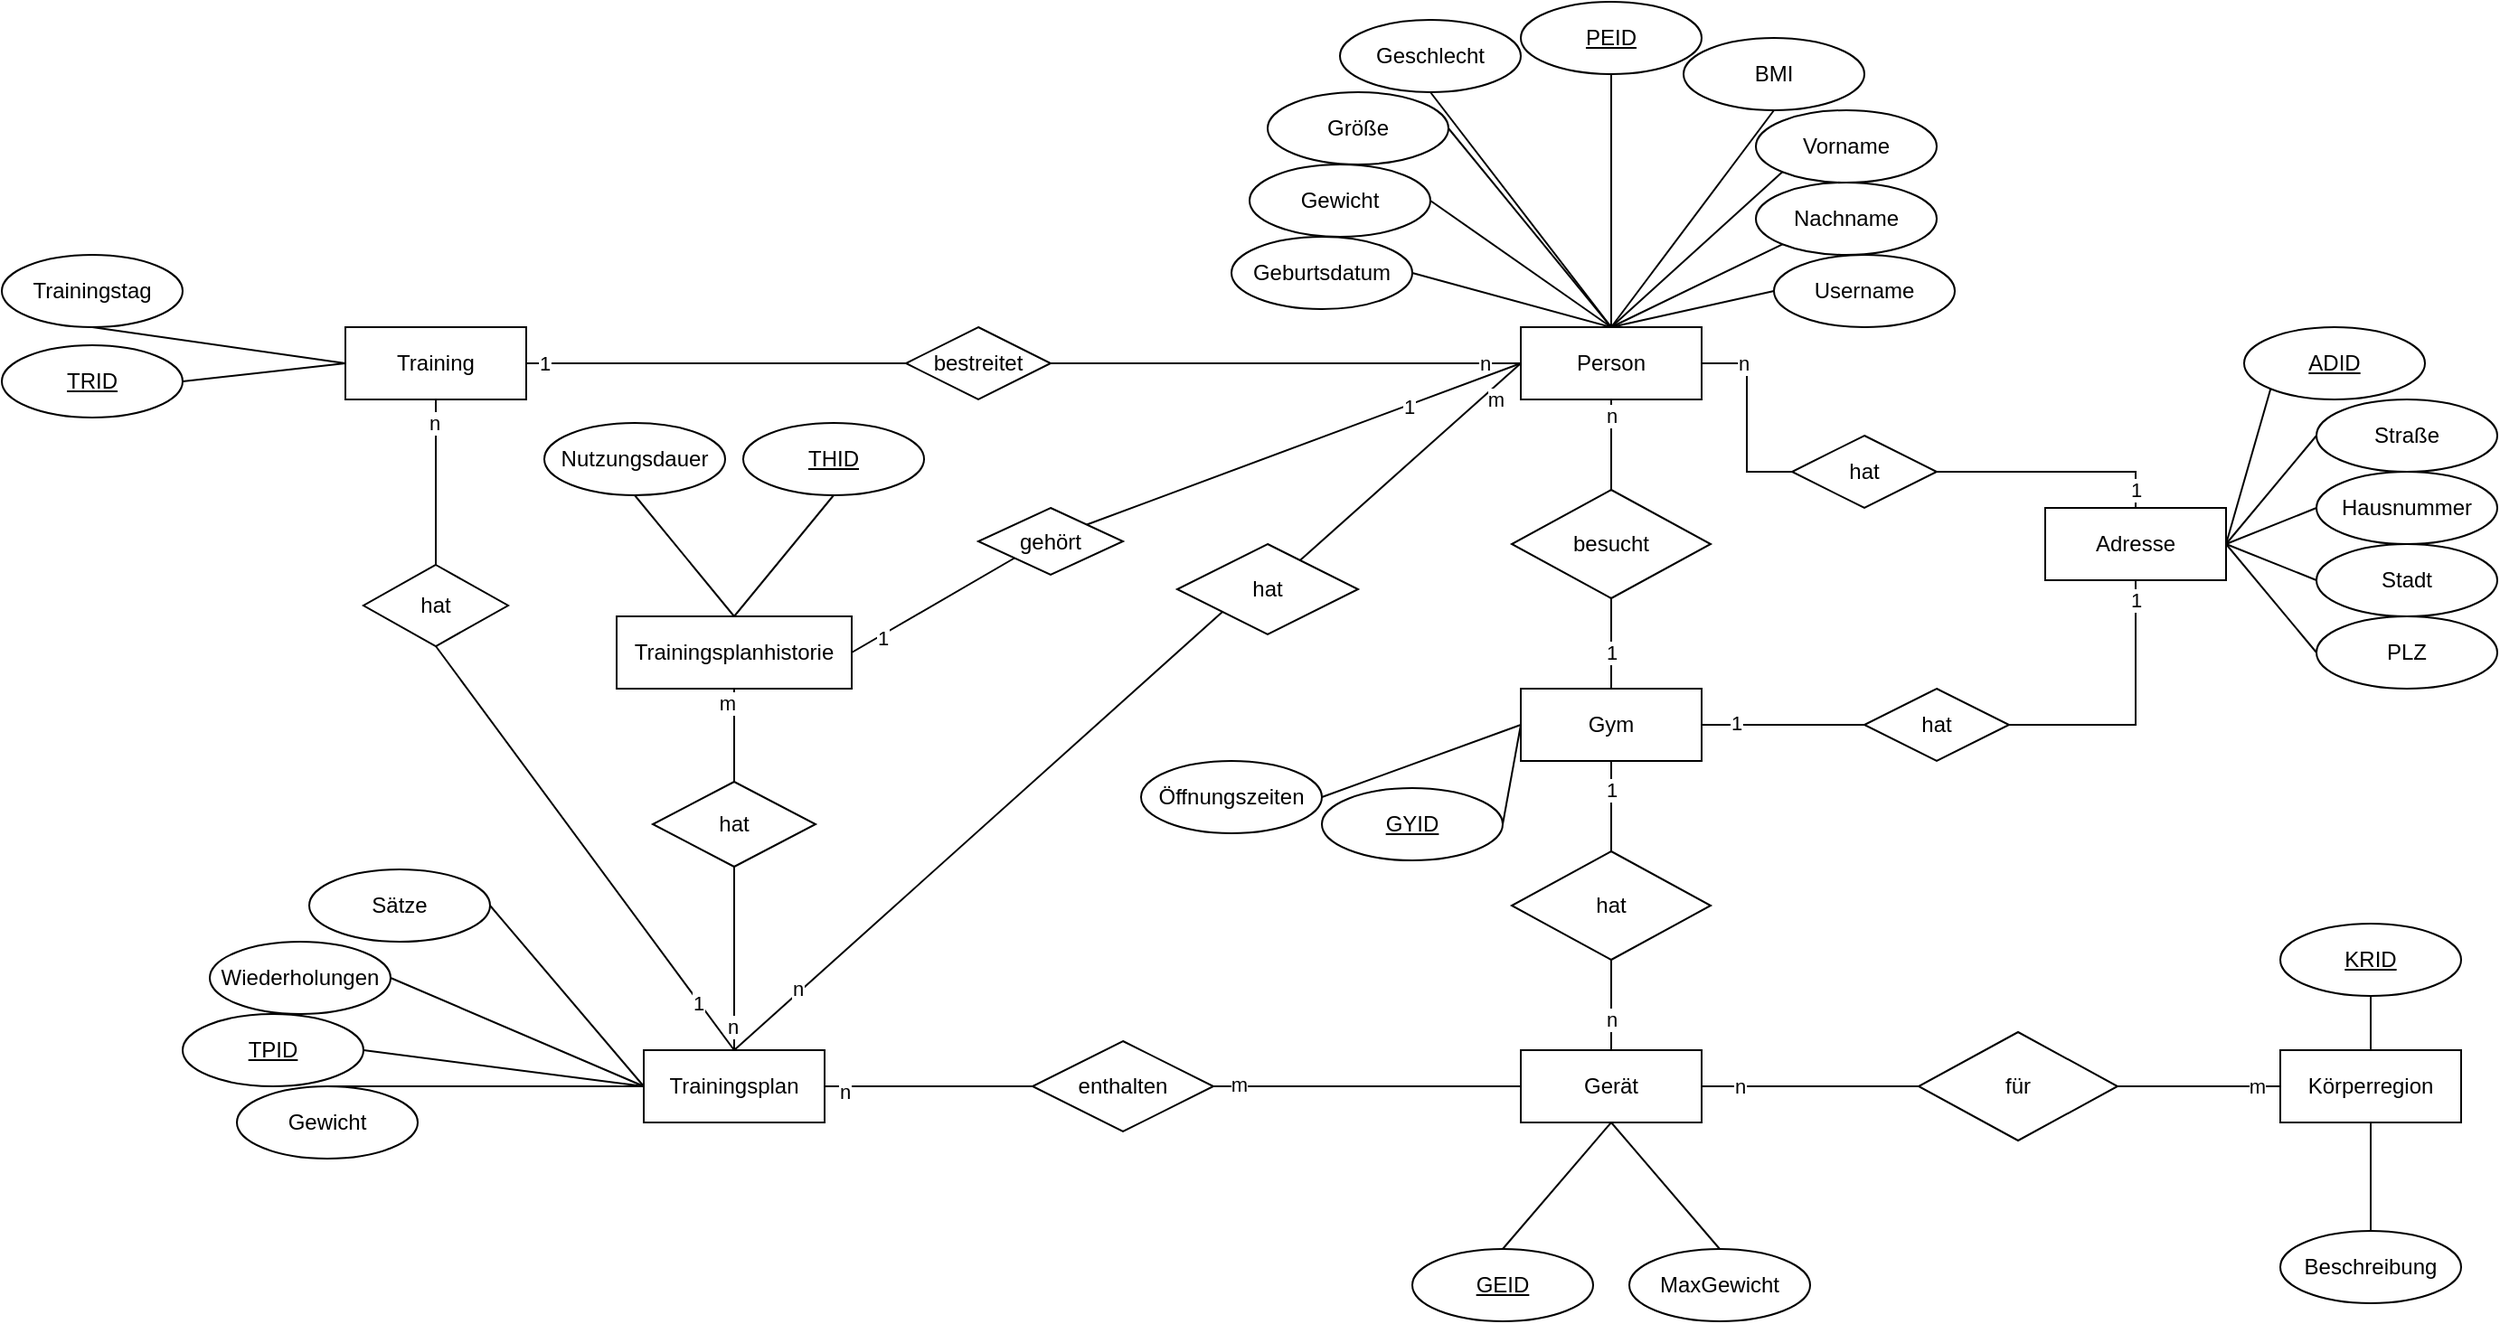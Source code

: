 <mxfile>
    <diagram id="R2lEEEUBdFMjLlhIrx00" name="Page-1">
        <mxGraphModel dx="2447" dy="586" grid="1" gridSize="10" guides="1" tooltips="1" connect="1" arrows="1" fold="1" page="1" pageScale="1" pageWidth="850" pageHeight="1100" math="0" shadow="0" extFonts="Permanent Marker^https://fonts.googleapis.com/css?family=Permanent+Marker">
            <root>
                <mxCell id="0"/>
                <mxCell id="1" parent="0"/>
                <mxCell id="wEIFyuLLMiBeDVuU5zox-15" style="edgeStyle=orthogonalEdgeStyle;rounded=0;orthogonalLoop=1;jettySize=auto;html=1;exitX=0.5;exitY=1;exitDx=0;exitDy=0;entryX=0.5;entryY=0;entryDx=0;entryDy=0;endArrow=none;endFill=0;" parent="1" source="wEIFyuLLMiBeDVuU5zox-1" target="wEIFyuLLMiBeDVuU5zox-14" edge="1">
                    <mxGeometry relative="1" as="geometry">
                        <Array as="points">
                            <mxPoint x="350" y="320"/>
                            <mxPoint x="350" y="320"/>
                        </Array>
                    </mxGeometry>
                </mxCell>
                <mxCell id="wEIFyuLLMiBeDVuU5zox-53" value="n" style="edgeLabel;html=1;align=center;verticalAlign=middle;resizable=0;points=[];" parent="wEIFyuLLMiBeDVuU5zox-15" vertex="1" connectable="0">
                    <mxGeometry x="-0.78" y="1" relative="1" as="geometry">
                        <mxPoint x="-1" y="3" as="offset"/>
                    </mxGeometry>
                </mxCell>
                <mxCell id="wEIFyuLLMiBeDVuU5zox-121" style="edgeStyle=none;rounded=0;orthogonalLoop=1;jettySize=auto;html=1;exitX=0;exitY=0.5;exitDx=0;exitDy=0;entryX=1;entryY=0.5;entryDx=0;entryDy=0;endArrow=none;endFill=0;" parent="1" source="wEIFyuLLMiBeDVuU5zox-1" target="wEIFyuLLMiBeDVuU5zox-120" edge="1">
                    <mxGeometry relative="1" as="geometry"/>
                </mxCell>
                <mxCell id="wEIFyuLLMiBeDVuU5zox-124" value="n" style="edgeLabel;html=1;align=center;verticalAlign=middle;resizable=0;points=[];" parent="wEIFyuLLMiBeDVuU5zox-121" vertex="1" connectable="0">
                    <mxGeometry x="-0.509" y="4" relative="1" as="geometry">
                        <mxPoint x="44" y="-4" as="offset"/>
                    </mxGeometry>
                </mxCell>
                <mxCell id="-SJj57JJTZvG0uuW9S7T-10" style="edgeStyle=none;rounded=0;orthogonalLoop=1;jettySize=auto;html=1;exitX=0;exitY=0.5;exitDx=0;exitDy=0;endArrow=none;endFill=0;" parent="1" source="wEIFyuLLMiBeDVuU5zox-1" target="-SJj57JJTZvG0uuW9S7T-9" edge="1">
                    <mxGeometry relative="1" as="geometry"/>
                </mxCell>
                <mxCell id="-SJj57JJTZvG0uuW9S7T-13" value="m" style="edgeLabel;html=1;align=center;verticalAlign=middle;resizable=0;points=[];" parent="-SJj57JJTZvG0uuW9S7T-10" vertex="1" connectable="0">
                    <mxGeometry x="-0.708" y="5" relative="1" as="geometry">
                        <mxPoint as="offset"/>
                    </mxGeometry>
                </mxCell>
                <mxCell id="wEIFyuLLMiBeDVuU5zox-1" value="Person" style="whiteSpace=wrap;html=1;align=center;" parent="1" vertex="1">
                    <mxGeometry x="300" y="240" width="100" height="40" as="geometry"/>
                </mxCell>
                <mxCell id="wEIFyuLLMiBeDVuU5zox-24" style="edgeStyle=orthogonalEdgeStyle;rounded=0;orthogonalLoop=1;jettySize=auto;html=1;exitX=0.5;exitY=1;exitDx=0;exitDy=0;entryX=0.5;entryY=0;entryDx=0;entryDy=0;endArrow=none;endFill=0;" parent="1" source="wEIFyuLLMiBeDVuU5zox-2" target="wEIFyuLLMiBeDVuU5zox-23" edge="1">
                    <mxGeometry relative="1" as="geometry">
                        <Array as="points">
                            <mxPoint x="350" y="500"/>
                            <mxPoint x="350" y="500"/>
                        </Array>
                    </mxGeometry>
                </mxCell>
                <mxCell id="wEIFyuLLMiBeDVuU5zox-55" value="1" style="edgeLabel;html=1;align=center;verticalAlign=middle;resizable=0;points=[];" parent="wEIFyuLLMiBeDVuU5zox-24" vertex="1" connectable="0">
                    <mxGeometry x="-0.377" y="1" relative="1" as="geometry">
                        <mxPoint x="-1" as="offset"/>
                    </mxGeometry>
                </mxCell>
                <mxCell id="wEIFyuLLMiBeDVuU5zox-2" value="Gym" style="whiteSpace=wrap;html=1;align=center;" parent="1" vertex="1">
                    <mxGeometry x="300" y="440" width="100" height="40" as="geometry"/>
                </mxCell>
                <mxCell id="wEIFyuLLMiBeDVuU5zox-27" style="edgeStyle=orthogonalEdgeStyle;rounded=0;orthogonalLoop=1;jettySize=auto;html=1;exitX=1;exitY=0.5;exitDx=0;exitDy=0;endArrow=none;endFill=0;" parent="1" source="wEIFyuLLMiBeDVuU5zox-3" target="wEIFyuLLMiBeDVuU5zox-26" edge="1">
                    <mxGeometry relative="1" as="geometry"/>
                </mxCell>
                <mxCell id="wEIFyuLLMiBeDVuU5zox-57" value="n" style="edgeLabel;html=1;align=center;verticalAlign=middle;resizable=0;points=[];" parent="wEIFyuLLMiBeDVuU5zox-27" vertex="1" connectable="0">
                    <mxGeometry x="-0.649" relative="1" as="geometry">
                        <mxPoint as="offset"/>
                    </mxGeometry>
                </mxCell>
                <mxCell id="wEIFyuLLMiBeDVuU5zox-3" value="Gerät" style="whiteSpace=wrap;html=1;align=center;" parent="1" vertex="1">
                    <mxGeometry x="300" y="640" width="100" height="40" as="geometry"/>
                </mxCell>
                <mxCell id="wEIFyuLLMiBeDVuU5zox-4" value="Adresse" style="whiteSpace=wrap;html=1;align=center;" parent="1" vertex="1">
                    <mxGeometry x="590" y="340" width="100" height="40" as="geometry"/>
                </mxCell>
                <mxCell id="wEIFyuLLMiBeDVuU5zox-5" value="Körperregion" style="whiteSpace=wrap;html=1;align=center;" parent="1" vertex="1">
                    <mxGeometry x="720" y="640" width="100" height="40" as="geometry"/>
                </mxCell>
                <mxCell id="wEIFyuLLMiBeDVuU5zox-68" style="edgeStyle=none;rounded=0;orthogonalLoop=1;jettySize=auto;html=1;exitX=0.5;exitY=1;exitDx=0;exitDy=0;endArrow=none;endFill=0;" parent="1" source="wEIFyuLLMiBeDVuU5zox-6" edge="1">
                    <mxGeometry relative="1" as="geometry">
                        <mxPoint x="350" y="240" as="targetPoint"/>
                    </mxGeometry>
                </mxCell>
                <mxCell id="wEIFyuLLMiBeDVuU5zox-6" value="Geschlecht" style="ellipse;whiteSpace=wrap;html=1;align=center;" parent="1" vertex="1">
                    <mxGeometry x="200" y="70" width="100" height="40" as="geometry"/>
                </mxCell>
                <mxCell id="wEIFyuLLMiBeDVuU5zox-65" style="edgeStyle=none;rounded=0;orthogonalLoop=1;jettySize=auto;html=1;exitX=1;exitY=0.5;exitDx=0;exitDy=0;entryX=0.5;entryY=0;entryDx=0;entryDy=0;endArrow=none;endFill=0;" parent="1" source="wEIFyuLLMiBeDVuU5zox-7" target="wEIFyuLLMiBeDVuU5zox-1" edge="1">
                    <mxGeometry relative="1" as="geometry"/>
                </mxCell>
                <mxCell id="wEIFyuLLMiBeDVuU5zox-7" value="Geburtsdatum" style="ellipse;whiteSpace=wrap;html=1;align=center;" parent="1" vertex="1">
                    <mxGeometry x="140" y="190" width="100" height="40" as="geometry"/>
                </mxCell>
                <mxCell id="wEIFyuLLMiBeDVuU5zox-66" style="edgeStyle=none;rounded=0;orthogonalLoop=1;jettySize=auto;html=1;exitX=1;exitY=0.5;exitDx=0;exitDy=0;endArrow=none;endFill=0;" parent="1" source="wEIFyuLLMiBeDVuU5zox-8" edge="1">
                    <mxGeometry relative="1" as="geometry">
                        <mxPoint x="350" y="240" as="targetPoint"/>
                    </mxGeometry>
                </mxCell>
                <mxCell id="wEIFyuLLMiBeDVuU5zox-8" value="Gewicht" style="ellipse;whiteSpace=wrap;html=1;align=center;" parent="1" vertex="1">
                    <mxGeometry x="150" y="150" width="100" height="40" as="geometry"/>
                </mxCell>
                <mxCell id="wEIFyuLLMiBeDVuU5zox-67" style="edgeStyle=none;rounded=0;orthogonalLoop=1;jettySize=auto;html=1;exitX=1;exitY=0.5;exitDx=0;exitDy=0;endArrow=none;endFill=0;" parent="1" source="wEIFyuLLMiBeDVuU5zox-9" edge="1">
                    <mxGeometry relative="1" as="geometry">
                        <mxPoint x="350" y="240" as="targetPoint"/>
                    </mxGeometry>
                </mxCell>
                <mxCell id="wEIFyuLLMiBeDVuU5zox-9" value="Größe" style="ellipse;whiteSpace=wrap;html=1;align=center;" parent="1" vertex="1">
                    <mxGeometry x="160" y="110" width="100" height="40" as="geometry"/>
                </mxCell>
                <mxCell id="wEIFyuLLMiBeDVuU5zox-69" style="edgeStyle=none;rounded=0;orthogonalLoop=1;jettySize=auto;html=1;exitX=0.5;exitY=1;exitDx=0;exitDy=0;endArrow=none;endFill=0;" parent="1" source="wEIFyuLLMiBeDVuU5zox-10" edge="1">
                    <mxGeometry relative="1" as="geometry">
                        <mxPoint x="350" y="240" as="targetPoint"/>
                    </mxGeometry>
                </mxCell>
                <mxCell id="wEIFyuLLMiBeDVuU5zox-10" value="BMI" style="ellipse;whiteSpace=wrap;html=1;align=center;" parent="1" vertex="1">
                    <mxGeometry x="390" y="80" width="100" height="40" as="geometry"/>
                </mxCell>
                <mxCell id="wEIFyuLLMiBeDVuU5zox-72" style="edgeStyle=none;rounded=0;orthogonalLoop=1;jettySize=auto;html=1;exitX=0;exitY=0.5;exitDx=0;exitDy=0;entryX=0.5;entryY=0;entryDx=0;entryDy=0;endArrow=none;endFill=0;" parent="1" source="wEIFyuLLMiBeDVuU5zox-11" target="wEIFyuLLMiBeDVuU5zox-1" edge="1">
                    <mxGeometry relative="1" as="geometry"/>
                </mxCell>
                <mxCell id="wEIFyuLLMiBeDVuU5zox-11" value="Username" style="ellipse;whiteSpace=wrap;html=1;align=center;" parent="1" vertex="1">
                    <mxGeometry x="440" y="200" width="100" height="40" as="geometry"/>
                </mxCell>
                <mxCell id="wEIFyuLLMiBeDVuU5zox-71" style="edgeStyle=none;rounded=0;orthogonalLoop=1;jettySize=auto;html=1;exitX=0;exitY=1;exitDx=0;exitDy=0;endArrow=none;endFill=0;" parent="1" source="wEIFyuLLMiBeDVuU5zox-12" edge="1">
                    <mxGeometry relative="1" as="geometry">
                        <mxPoint x="350" y="240" as="targetPoint"/>
                    </mxGeometry>
                </mxCell>
                <mxCell id="wEIFyuLLMiBeDVuU5zox-12" value="Nachname" style="ellipse;whiteSpace=wrap;html=1;align=center;" parent="1" vertex="1">
                    <mxGeometry x="430" y="160" width="100" height="40" as="geometry"/>
                </mxCell>
                <mxCell id="wEIFyuLLMiBeDVuU5zox-70" style="edgeStyle=none;rounded=0;orthogonalLoop=1;jettySize=auto;html=1;exitX=0;exitY=1;exitDx=0;exitDy=0;endArrow=none;endFill=0;" parent="1" source="wEIFyuLLMiBeDVuU5zox-13" edge="1">
                    <mxGeometry relative="1" as="geometry">
                        <mxPoint x="350" y="240" as="targetPoint"/>
                    </mxGeometry>
                </mxCell>
                <mxCell id="wEIFyuLLMiBeDVuU5zox-13" value="Vorname" style="ellipse;whiteSpace=wrap;html=1;align=center;" parent="1" vertex="1">
                    <mxGeometry x="430" y="120" width="100" height="40" as="geometry"/>
                </mxCell>
                <mxCell id="wEIFyuLLMiBeDVuU5zox-16" style="edgeStyle=orthogonalEdgeStyle;rounded=0;orthogonalLoop=1;jettySize=auto;html=1;exitX=0.5;exitY=1;exitDx=0;exitDy=0;entryX=0.5;entryY=0;entryDx=0;entryDy=0;endArrow=none;endFill=0;" parent="1" source="wEIFyuLLMiBeDVuU5zox-14" target="wEIFyuLLMiBeDVuU5zox-2" edge="1">
                    <mxGeometry relative="1" as="geometry">
                        <Array as="points">
                            <mxPoint x="350" y="400"/>
                            <mxPoint x="350" y="400"/>
                        </Array>
                    </mxGeometry>
                </mxCell>
                <mxCell id="wEIFyuLLMiBeDVuU5zox-54" value="1" style="edgeLabel;html=1;align=center;verticalAlign=middle;resizable=0;points=[];" parent="wEIFyuLLMiBeDVuU5zox-16" vertex="1" connectable="0">
                    <mxGeometry x="0.703" y="-1" relative="1" as="geometry">
                        <mxPoint x="1" y="-13" as="offset"/>
                    </mxGeometry>
                </mxCell>
                <mxCell id="wEIFyuLLMiBeDVuU5zox-14" value="besucht" style="shape=rhombus;perimeter=rhombusPerimeter;whiteSpace=wrap;html=1;align=center;" parent="1" vertex="1">
                    <mxGeometry x="295" y="330" width="110" height="60" as="geometry"/>
                </mxCell>
                <mxCell id="wEIFyuLLMiBeDVuU5zox-18" style="edgeStyle=orthogonalEdgeStyle;rounded=0;orthogonalLoop=1;jettySize=auto;html=1;exitX=1;exitY=0.5;exitDx=0;exitDy=0;entryX=0.5;entryY=0;entryDx=0;entryDy=0;endArrow=none;endFill=0;" parent="1" source="wEIFyuLLMiBeDVuU5zox-17" target="wEIFyuLLMiBeDVuU5zox-4" edge="1">
                    <mxGeometry relative="1" as="geometry"/>
                </mxCell>
                <mxCell id="wEIFyuLLMiBeDVuU5zox-51" value="1" style="edgeLabel;html=1;align=center;verticalAlign=middle;resizable=0;points=[];" parent="wEIFyuLLMiBeDVuU5zox-18" vertex="1" connectable="0">
                    <mxGeometry x="0.538" relative="1" as="geometry">
                        <mxPoint x="10" y="10" as="offset"/>
                    </mxGeometry>
                </mxCell>
                <mxCell id="wEIFyuLLMiBeDVuU5zox-19" style="edgeStyle=orthogonalEdgeStyle;rounded=0;orthogonalLoop=1;jettySize=auto;html=1;exitX=0;exitY=0.5;exitDx=0;exitDy=0;entryX=1;entryY=0.5;entryDx=0;entryDy=0;endArrow=none;endFill=0;" parent="1" source="wEIFyuLLMiBeDVuU5zox-17" target="wEIFyuLLMiBeDVuU5zox-1" edge="1">
                    <mxGeometry relative="1" as="geometry"/>
                </mxCell>
                <mxCell id="wEIFyuLLMiBeDVuU5zox-50" value="n" style="edgeLabel;html=1;align=center;verticalAlign=middle;resizable=0;points=[];" parent="wEIFyuLLMiBeDVuU5zox-19" vertex="1" connectable="0">
                    <mxGeometry x="0.592" relative="1" as="geometry">
                        <mxPoint as="offset"/>
                    </mxGeometry>
                </mxCell>
                <mxCell id="wEIFyuLLMiBeDVuU5zox-17" value="hat" style="shape=rhombus;perimeter=rhombusPerimeter;whiteSpace=wrap;html=1;align=center;" parent="1" vertex="1">
                    <mxGeometry x="450" y="300" width="80" height="40" as="geometry"/>
                </mxCell>
                <mxCell id="wEIFyuLLMiBeDVuU5zox-21" style="edgeStyle=orthogonalEdgeStyle;rounded=0;orthogonalLoop=1;jettySize=auto;html=1;exitX=0;exitY=0.5;exitDx=0;exitDy=0;entryX=1;entryY=0.5;entryDx=0;entryDy=0;endArrow=none;endFill=0;" parent="1" source="wEIFyuLLMiBeDVuU5zox-20" target="wEIFyuLLMiBeDVuU5zox-2" edge="1">
                    <mxGeometry relative="1" as="geometry"/>
                </mxCell>
                <mxCell id="wEIFyuLLMiBeDVuU5zox-48" value="1" style="edgeLabel;html=1;align=center;verticalAlign=middle;resizable=0;points=[];" parent="wEIFyuLLMiBeDVuU5zox-21" vertex="1" connectable="0">
                    <mxGeometry x="0.592" y="-1" relative="1" as="geometry">
                        <mxPoint as="offset"/>
                    </mxGeometry>
                </mxCell>
                <mxCell id="wEIFyuLLMiBeDVuU5zox-22" style="edgeStyle=orthogonalEdgeStyle;rounded=0;orthogonalLoop=1;jettySize=auto;html=1;exitX=1;exitY=0.5;exitDx=0;exitDy=0;entryX=0.5;entryY=1;entryDx=0;entryDy=0;endArrow=none;endFill=0;" parent="1" source="wEIFyuLLMiBeDVuU5zox-20" target="wEIFyuLLMiBeDVuU5zox-4" edge="1">
                    <mxGeometry relative="1" as="geometry"/>
                </mxCell>
                <mxCell id="wEIFyuLLMiBeDVuU5zox-49" value="1" style="edgeLabel;html=1;align=center;verticalAlign=middle;resizable=0;points=[];" parent="wEIFyuLLMiBeDVuU5zox-22" vertex="1" connectable="0">
                    <mxGeometry x="0.634" relative="1" as="geometry">
                        <mxPoint y="-17" as="offset"/>
                    </mxGeometry>
                </mxCell>
                <mxCell id="wEIFyuLLMiBeDVuU5zox-20" value="hat" style="shape=rhombus;perimeter=rhombusPerimeter;whiteSpace=wrap;html=1;align=center;" parent="1" vertex="1">
                    <mxGeometry x="490" y="440" width="80" height="40" as="geometry"/>
                </mxCell>
                <mxCell id="wEIFyuLLMiBeDVuU5zox-25" style="edgeStyle=orthogonalEdgeStyle;rounded=0;orthogonalLoop=1;jettySize=auto;html=1;exitX=0.5;exitY=1;exitDx=0;exitDy=0;entryX=0.5;entryY=0;entryDx=0;entryDy=0;endArrow=none;endFill=0;" parent="1" source="wEIFyuLLMiBeDVuU5zox-23" target="wEIFyuLLMiBeDVuU5zox-3" edge="1">
                    <mxGeometry relative="1" as="geometry">
                        <Array as="points">
                            <mxPoint x="350" y="620"/>
                            <mxPoint x="350" y="620"/>
                        </Array>
                    </mxGeometry>
                </mxCell>
                <mxCell id="wEIFyuLLMiBeDVuU5zox-56" value="n" style="edgeLabel;html=1;align=center;verticalAlign=middle;resizable=0;points=[];" parent="wEIFyuLLMiBeDVuU5zox-25" vertex="1" connectable="0">
                    <mxGeometry x="0.305" y="1" relative="1" as="geometry">
                        <mxPoint x="-1" as="offset"/>
                    </mxGeometry>
                </mxCell>
                <mxCell id="wEIFyuLLMiBeDVuU5zox-23" value="hat" style="shape=rhombus;perimeter=rhombusPerimeter;whiteSpace=wrap;html=1;align=center;" parent="1" vertex="1">
                    <mxGeometry x="295" y="530" width="110" height="60" as="geometry"/>
                </mxCell>
                <mxCell id="wEIFyuLLMiBeDVuU5zox-28" style="edgeStyle=orthogonalEdgeStyle;rounded=0;orthogonalLoop=1;jettySize=auto;html=1;exitX=1;exitY=0.5;exitDx=0;exitDy=0;entryX=0;entryY=0.5;entryDx=0;entryDy=0;endArrow=none;endFill=0;" parent="1" source="wEIFyuLLMiBeDVuU5zox-26" target="wEIFyuLLMiBeDVuU5zox-5" edge="1">
                    <mxGeometry relative="1" as="geometry"/>
                </mxCell>
                <mxCell id="wEIFyuLLMiBeDVuU5zox-58" value="m" style="edgeLabel;html=1;align=center;verticalAlign=middle;resizable=0;points=[];" parent="wEIFyuLLMiBeDVuU5zox-28" vertex="1" connectable="0">
                    <mxGeometry x="0.713" relative="1" as="geometry">
                        <mxPoint as="offset"/>
                    </mxGeometry>
                </mxCell>
                <mxCell id="wEIFyuLLMiBeDVuU5zox-26" value="für" style="shape=rhombus;perimeter=rhombusPerimeter;whiteSpace=wrap;html=1;align=center;" parent="1" vertex="1">
                    <mxGeometry x="520" y="630" width="110" height="60" as="geometry"/>
                </mxCell>
                <mxCell id="wEIFyuLLMiBeDVuU5zox-64" style="edgeStyle=none;rounded=0;orthogonalLoop=1;jettySize=auto;html=1;exitX=0;exitY=0.5;exitDx=0;exitDy=0;endArrow=none;endFill=0;" parent="1" source="wEIFyuLLMiBeDVuU5zox-40" edge="1">
                    <mxGeometry relative="1" as="geometry">
                        <mxPoint x="690" y="360.0" as="targetPoint"/>
                    </mxGeometry>
                </mxCell>
                <mxCell id="wEIFyuLLMiBeDVuU5zox-40" value="Straße" style="ellipse;whiteSpace=wrap;html=1;align=center;" parent="1" vertex="1">
                    <mxGeometry x="740" y="280" width="100" height="40" as="geometry"/>
                </mxCell>
                <mxCell id="wEIFyuLLMiBeDVuU5zox-61" style="edgeStyle=none;rounded=0;orthogonalLoop=1;jettySize=auto;html=1;exitX=0;exitY=0.5;exitDx=0;exitDy=0;entryX=1;entryY=0.5;entryDx=0;entryDy=0;endArrow=none;endFill=0;" parent="1" source="wEIFyuLLMiBeDVuU5zox-41" edge="1">
                    <mxGeometry relative="1" as="geometry">
                        <mxPoint x="690" y="360" as="targetPoint"/>
                    </mxGeometry>
                </mxCell>
                <mxCell id="wEIFyuLLMiBeDVuU5zox-41" value="Hausnummer" style="ellipse;whiteSpace=wrap;html=1;align=center;" parent="1" vertex="1">
                    <mxGeometry x="740" y="320" width="100" height="40" as="geometry"/>
                </mxCell>
                <mxCell id="wEIFyuLLMiBeDVuU5zox-62" style="edgeStyle=none;rounded=0;orthogonalLoop=1;jettySize=auto;html=1;exitX=0;exitY=0.5;exitDx=0;exitDy=0;endArrow=none;endFill=0;" parent="1" source="wEIFyuLLMiBeDVuU5zox-42" edge="1">
                    <mxGeometry relative="1" as="geometry">
                        <mxPoint x="690" y="360.0" as="targetPoint"/>
                    </mxGeometry>
                </mxCell>
                <mxCell id="wEIFyuLLMiBeDVuU5zox-42" value="Stadt" style="ellipse;whiteSpace=wrap;html=1;align=center;" parent="1" vertex="1">
                    <mxGeometry x="740" y="360" width="100" height="40" as="geometry"/>
                </mxCell>
                <mxCell id="wEIFyuLLMiBeDVuU5zox-63" style="edgeStyle=none;rounded=0;orthogonalLoop=1;jettySize=auto;html=1;exitX=0;exitY=0.5;exitDx=0;exitDy=0;endArrow=none;endFill=0;" parent="1" source="wEIFyuLLMiBeDVuU5zox-43" edge="1">
                    <mxGeometry relative="1" as="geometry">
                        <mxPoint x="690" y="360.0" as="targetPoint"/>
                    </mxGeometry>
                </mxCell>
                <mxCell id="wEIFyuLLMiBeDVuU5zox-43" value="PLZ" style="ellipse;whiteSpace=wrap;html=1;align=center;" parent="1" vertex="1">
                    <mxGeometry x="740" y="400" width="100" height="40" as="geometry"/>
                </mxCell>
                <mxCell id="wEIFyuLLMiBeDVuU5zox-74" style="edgeStyle=none;rounded=0;orthogonalLoop=1;jettySize=auto;html=1;exitX=1;exitY=0.5;exitDx=0;exitDy=0;entryX=0;entryY=0.5;entryDx=0;entryDy=0;endArrow=none;endFill=0;" parent="1" source="wEIFyuLLMiBeDVuU5zox-73" target="wEIFyuLLMiBeDVuU5zox-2" edge="1">
                    <mxGeometry relative="1" as="geometry"/>
                </mxCell>
                <mxCell id="wEIFyuLLMiBeDVuU5zox-73" value="Öffnungszeiten" style="ellipse;whiteSpace=wrap;html=1;align=center;" parent="1" vertex="1">
                    <mxGeometry x="90" y="480" width="100" height="40" as="geometry"/>
                </mxCell>
                <mxCell id="wEIFyuLLMiBeDVuU5zox-80" style="edgeStyle=none;rounded=0;orthogonalLoop=1;jettySize=auto;html=1;exitX=0.5;exitY=1;exitDx=0;exitDy=0;endArrow=none;endFill=0;" parent="1" source="wEIFyuLLMiBeDVuU5zox-77" edge="1">
                    <mxGeometry relative="1" as="geometry">
                        <mxPoint x="350" y="240" as="targetPoint"/>
                    </mxGeometry>
                </mxCell>
                <mxCell id="wEIFyuLLMiBeDVuU5zox-77" value="PEID" style="ellipse;whiteSpace=wrap;html=1;align=center;fontStyle=4;" parent="1" vertex="1">
                    <mxGeometry x="300" y="60" width="100" height="40" as="geometry"/>
                </mxCell>
                <mxCell id="wEIFyuLLMiBeDVuU5zox-79" style="edgeStyle=none;rounded=0;orthogonalLoop=1;jettySize=auto;html=1;exitX=0;exitY=1;exitDx=0;exitDy=0;endArrow=none;endFill=0;" parent="1" source="wEIFyuLLMiBeDVuU5zox-78" edge="1">
                    <mxGeometry relative="1" as="geometry">
                        <mxPoint x="690" y="360" as="targetPoint"/>
                    </mxGeometry>
                </mxCell>
                <mxCell id="wEIFyuLLMiBeDVuU5zox-78" value="ADID" style="ellipse;whiteSpace=wrap;html=1;align=center;fontStyle=4;" parent="1" vertex="1">
                    <mxGeometry x="700" y="240" width="100" height="40" as="geometry"/>
                </mxCell>
                <mxCell id="KrOBq_XCXk3l5a9XNBFk-34" style="edgeStyle=none;rounded=0;orthogonalLoop=1;jettySize=auto;html=1;exitX=0.5;exitY=0;exitDx=0;exitDy=0;entryX=0.5;entryY=1;entryDx=0;entryDy=0;endArrow=none;endFill=0;" parent="1" source="wEIFyuLLMiBeDVuU5zox-81" target="wEIFyuLLMiBeDVuU5zox-3" edge="1">
                    <mxGeometry relative="1" as="geometry"/>
                </mxCell>
                <mxCell id="wEIFyuLLMiBeDVuU5zox-81" value="GEID" style="ellipse;whiteSpace=wrap;html=1;align=center;fontStyle=4;" parent="1" vertex="1">
                    <mxGeometry x="240" y="750" width="100" height="40" as="geometry"/>
                </mxCell>
                <mxCell id="wEIFyuLLMiBeDVuU5zox-84" style="edgeStyle=none;rounded=0;orthogonalLoop=1;jettySize=auto;html=1;exitX=0.5;exitY=1;exitDx=0;exitDy=0;endArrow=none;endFill=0;" parent="1" source="wEIFyuLLMiBeDVuU5zox-83" target="wEIFyuLLMiBeDVuU5zox-5" edge="1">
                    <mxGeometry relative="1" as="geometry"/>
                </mxCell>
                <mxCell id="wEIFyuLLMiBeDVuU5zox-83" value="KRID" style="ellipse;whiteSpace=wrap;html=1;align=center;fontStyle=4;" parent="1" vertex="1">
                    <mxGeometry x="720" y="570" width="100" height="40" as="geometry"/>
                </mxCell>
                <mxCell id="wEIFyuLLMiBeDVuU5zox-86" style="edgeStyle=none;rounded=0;orthogonalLoop=1;jettySize=auto;html=1;exitX=1;exitY=0.5;exitDx=0;exitDy=0;entryX=0;entryY=0.5;entryDx=0;entryDy=0;endArrow=none;endFill=0;" parent="1" source="wEIFyuLLMiBeDVuU5zox-85" target="wEIFyuLLMiBeDVuU5zox-2" edge="1">
                    <mxGeometry relative="1" as="geometry"/>
                </mxCell>
                <mxCell id="wEIFyuLLMiBeDVuU5zox-85" value="GYID" style="ellipse;whiteSpace=wrap;html=1;align=center;fontStyle=4;" parent="1" vertex="1">
                    <mxGeometry x="190" y="495" width="100" height="40" as="geometry"/>
                </mxCell>
                <mxCell id="KrOBq_XCXk3l5a9XNBFk-30" style="edgeStyle=none;rounded=0;orthogonalLoop=1;jettySize=auto;html=1;exitX=1;exitY=0.5;exitDx=0;exitDy=0;entryX=0;entryY=0.5;entryDx=0;entryDy=0;endArrow=none;endFill=0;" parent="1" source="wEIFyuLLMiBeDVuU5zox-87" target="wEIFyuLLMiBeDVuU5zox-94" edge="1">
                    <mxGeometry relative="1" as="geometry"/>
                </mxCell>
                <mxCell id="KrOBq_XCXk3l5a9XNBFk-31" value="n" style="edgeLabel;html=1;align=center;verticalAlign=middle;resizable=0;points=[];" parent="KrOBq_XCXk3l5a9XNBFk-30" vertex="1" connectable="0">
                    <mxGeometry x="-0.817" y="-3" relative="1" as="geometry">
                        <mxPoint as="offset"/>
                    </mxGeometry>
                </mxCell>
                <mxCell id="KrOBq_XCXk3l5a9XNBFk-35" style="edgeStyle=none;rounded=0;orthogonalLoop=1;jettySize=auto;html=1;exitX=0.5;exitY=0;exitDx=0;exitDy=0;entryX=0.5;entryY=1;entryDx=0;entryDy=0;endArrow=none;endFill=0;" parent="1" source="wEIFyuLLMiBeDVuU5zox-87" target="KrOBq_XCXk3l5a9XNBFk-21" edge="1">
                    <mxGeometry relative="1" as="geometry"/>
                </mxCell>
                <mxCell id="KrOBq_XCXk3l5a9XNBFk-37" value="n" style="edgeLabel;html=1;align=center;verticalAlign=middle;resizable=0;points=[];" parent="KrOBq_XCXk3l5a9XNBFk-35" vertex="1" connectable="0">
                    <mxGeometry x="-0.732" y="1" relative="1" as="geometry">
                        <mxPoint as="offset"/>
                    </mxGeometry>
                </mxCell>
                <mxCell id="wEIFyuLLMiBeDVuU5zox-87" value="Trainingsplan" style="whiteSpace=wrap;html=1;align=center;" parent="1" vertex="1">
                    <mxGeometry x="-185" y="640" width="100" height="40" as="geometry"/>
                </mxCell>
                <mxCell id="KrOBq_XCXk3l5a9XNBFk-32" style="edgeStyle=none;rounded=0;orthogonalLoop=1;jettySize=auto;html=1;exitX=1;exitY=0.5;exitDx=0;exitDy=0;entryX=0;entryY=0.5;entryDx=0;entryDy=0;endArrow=none;endFill=0;" parent="1" source="wEIFyuLLMiBeDVuU5zox-94" target="wEIFyuLLMiBeDVuU5zox-3" edge="1">
                    <mxGeometry relative="1" as="geometry"/>
                </mxCell>
                <mxCell id="KrOBq_XCXk3l5a9XNBFk-33" value="m" style="edgeLabel;html=1;align=center;verticalAlign=middle;resizable=0;points=[];" parent="KrOBq_XCXk3l5a9XNBFk-32" vertex="1" connectable="0">
                    <mxGeometry x="-0.834" y="1" relative="1" as="geometry">
                        <mxPoint as="offset"/>
                    </mxGeometry>
                </mxCell>
                <mxCell id="wEIFyuLLMiBeDVuU5zox-94" value="enthalten" style="shape=rhombus;perimeter=rhombusPerimeter;whiteSpace=wrap;html=1;align=center;" parent="1" vertex="1">
                    <mxGeometry x="30" y="635" width="100" height="50" as="geometry"/>
                </mxCell>
                <mxCell id="wEIFyuLLMiBeDVuU5zox-104" style="edgeStyle=none;rounded=0;orthogonalLoop=1;jettySize=auto;html=1;exitX=1;exitY=0.5;exitDx=0;exitDy=0;entryX=0;entryY=0.5;entryDx=0;entryDy=0;endArrow=none;endFill=0;" parent="1" source="wEIFyuLLMiBeDVuU5zox-102" target="wEIFyuLLMiBeDVuU5zox-87" edge="1">
                    <mxGeometry relative="1" as="geometry"/>
                </mxCell>
                <mxCell id="wEIFyuLLMiBeDVuU5zox-102" value="Sätze" style="ellipse;whiteSpace=wrap;html=1;align=center;" parent="1" vertex="1">
                    <mxGeometry x="-370" y="540" width="100" height="40" as="geometry"/>
                </mxCell>
                <mxCell id="wEIFyuLLMiBeDVuU5zox-105" style="edgeStyle=none;rounded=0;orthogonalLoop=1;jettySize=auto;html=1;exitX=1;exitY=0.5;exitDx=0;exitDy=0;endArrow=none;endFill=0;entryX=0;entryY=0.5;entryDx=0;entryDy=0;" parent="1" source="wEIFyuLLMiBeDVuU5zox-103" target="wEIFyuLLMiBeDVuU5zox-87" edge="1">
                    <mxGeometry relative="1" as="geometry">
                        <mxPoint x="-30" y="525" as="targetPoint"/>
                    </mxGeometry>
                </mxCell>
                <mxCell id="wEIFyuLLMiBeDVuU5zox-103" value="Wiederholungen" style="ellipse;whiteSpace=wrap;html=1;align=center;" parent="1" vertex="1">
                    <mxGeometry x="-425" y="580" width="100" height="40" as="geometry"/>
                </mxCell>
                <mxCell id="wEIFyuLLMiBeDVuU5zox-107" style="edgeStyle=none;rounded=0;orthogonalLoop=1;jettySize=auto;html=1;exitX=1;exitY=0.5;exitDx=0;exitDy=0;endArrow=none;endFill=0;entryX=0;entryY=0.5;entryDx=0;entryDy=0;" parent="1" source="wEIFyuLLMiBeDVuU5zox-106" target="wEIFyuLLMiBeDVuU5zox-87" edge="1">
                    <mxGeometry relative="1" as="geometry">
                        <mxPoint x="-30" y="525" as="targetPoint"/>
                    </mxGeometry>
                </mxCell>
                <mxCell id="wEIFyuLLMiBeDVuU5zox-106" value="TPID" style="ellipse;whiteSpace=wrap;html=1;align=center;fontStyle=4;" parent="1" vertex="1">
                    <mxGeometry x="-440" y="620" width="100" height="40" as="geometry"/>
                </mxCell>
                <mxCell id="wEIFyuLLMiBeDVuU5zox-114" value="Training" style="whiteSpace=wrap;html=1;align=center;" parent="1" vertex="1">
                    <mxGeometry x="-350" y="240" width="100" height="40" as="geometry"/>
                </mxCell>
                <mxCell id="wEIFyuLLMiBeDVuU5zox-122" style="edgeStyle=none;rounded=0;orthogonalLoop=1;jettySize=auto;html=1;exitX=0;exitY=0.5;exitDx=0;exitDy=0;entryX=1;entryY=0.5;entryDx=0;entryDy=0;endArrow=none;endFill=0;" parent="1" source="wEIFyuLLMiBeDVuU5zox-120" target="wEIFyuLLMiBeDVuU5zox-114" edge="1">
                    <mxGeometry relative="1" as="geometry"/>
                </mxCell>
                <mxCell id="wEIFyuLLMiBeDVuU5zox-123" value="1" style="edgeLabel;html=1;align=center;verticalAlign=middle;resizable=0;points=[];" parent="wEIFyuLLMiBeDVuU5zox-122" vertex="1" connectable="0">
                    <mxGeometry x="0.515" y="3" relative="1" as="geometry">
                        <mxPoint x="-41" y="-3" as="offset"/>
                    </mxGeometry>
                </mxCell>
                <mxCell id="wEIFyuLLMiBeDVuU5zox-120" value="bestreitet" style="shape=rhombus;perimeter=rhombusPerimeter;whiteSpace=wrap;html=1;align=center;" parent="1" vertex="1">
                    <mxGeometry x="-40" y="240" width="80" height="40" as="geometry"/>
                </mxCell>
                <mxCell id="3" style="edgeStyle=none;html=1;exitX=1;exitY=0.5;exitDx=0;exitDy=0;entryX=0;entryY=0.5;entryDx=0;entryDy=0;endArrow=none;endFill=0;" parent="1" source="2" target="wEIFyuLLMiBeDVuU5zox-114" edge="1">
                    <mxGeometry relative="1" as="geometry"/>
                </mxCell>
                <mxCell id="2" value="TRID" style="ellipse;whiteSpace=wrap;html=1;align=center;fontStyle=4;" parent="1" vertex="1">
                    <mxGeometry x="-540" y="250" width="100" height="40" as="geometry"/>
                </mxCell>
                <mxCell id="5" style="edgeStyle=none;html=1;exitX=0.5;exitY=0;exitDx=0;exitDy=0;entryX=0;entryY=0.5;entryDx=0;entryDy=0;endArrow=none;endFill=0;" parent="1" source="4" target="wEIFyuLLMiBeDVuU5zox-87" edge="1">
                    <mxGeometry relative="1" as="geometry"/>
                </mxCell>
                <mxCell id="4" value="Gewicht" style="ellipse;whiteSpace=wrap;html=1;align=center;" parent="1" vertex="1">
                    <mxGeometry x="-410" y="660" width="100" height="40" as="geometry"/>
                </mxCell>
                <mxCell id="-SJj57JJTZvG0uuW9S7T-7" style="edgeStyle=none;rounded=0;orthogonalLoop=1;jettySize=auto;html=1;exitX=0.5;exitY=1;exitDx=0;exitDy=0;endArrow=none;endFill=0;entryX=0;entryY=0.5;entryDx=0;entryDy=0;" parent="1" source="-SJj57JJTZvG0uuW9S7T-5" target="wEIFyuLLMiBeDVuU5zox-114" edge="1">
                    <mxGeometry relative="1" as="geometry">
                        <mxPoint x="-170" y="240.0" as="targetPoint"/>
                    </mxGeometry>
                </mxCell>
                <mxCell id="-SJj57JJTZvG0uuW9S7T-5" value="Trainingstag" style="ellipse;whiteSpace=wrap;html=1;align=center;" parent="1" vertex="1">
                    <mxGeometry x="-540" y="200" width="100" height="40" as="geometry"/>
                </mxCell>
                <mxCell id="-SJj57JJTZvG0uuW9S7T-11" style="edgeStyle=none;rounded=0;orthogonalLoop=1;jettySize=auto;html=1;exitX=0;exitY=1;exitDx=0;exitDy=0;entryX=0.5;entryY=0;entryDx=0;entryDy=0;endArrow=none;endFill=0;" parent="1" source="-SJj57JJTZvG0uuW9S7T-9" target="wEIFyuLLMiBeDVuU5zox-87" edge="1">
                    <mxGeometry relative="1" as="geometry"/>
                </mxCell>
                <mxCell id="-SJj57JJTZvG0uuW9S7T-12" value="n" style="edgeLabel;html=1;align=center;verticalAlign=middle;resizable=0;points=[];" parent="-SJj57JJTZvG0uuW9S7T-11" vertex="1" connectable="0">
                    <mxGeometry x="0.727" y="-1" relative="1" as="geometry">
                        <mxPoint x="-1" as="offset"/>
                    </mxGeometry>
                </mxCell>
                <mxCell id="-SJj57JJTZvG0uuW9S7T-9" value="hat" style="shape=rhombus;perimeter=rhombusPerimeter;whiteSpace=wrap;html=1;align=center;" parent="1" vertex="1">
                    <mxGeometry x="110" y="360" width="100" height="50" as="geometry"/>
                </mxCell>
                <mxCell id="KrOBq_XCXk3l5a9XNBFk-26" style="edgeStyle=none;rounded=0;orthogonalLoop=1;jettySize=auto;html=1;exitX=1;exitY=0.5;exitDx=0;exitDy=0;entryX=0;entryY=1;entryDx=0;entryDy=0;endArrow=none;endFill=0;" parent="1" source="KrOBq_XCXk3l5a9XNBFk-5" target="KrOBq_XCXk3l5a9XNBFk-16" edge="1">
                    <mxGeometry relative="1" as="geometry"/>
                </mxCell>
                <mxCell id="KrOBq_XCXk3l5a9XNBFk-27" value="1" style="edgeLabel;html=1;align=center;verticalAlign=middle;resizable=0;points=[];" parent="KrOBq_XCXk3l5a9XNBFk-26" vertex="1" connectable="0">
                    <mxGeometry x="-0.639" y="-1" relative="1" as="geometry">
                        <mxPoint as="offset"/>
                    </mxGeometry>
                </mxCell>
                <mxCell id="KrOBq_XCXk3l5a9XNBFk-5" value="Trainingsplanhistorie" style="whiteSpace=wrap;html=1;align=center;" parent="1" vertex="1">
                    <mxGeometry x="-200" y="400" width="130" height="40" as="geometry"/>
                </mxCell>
                <mxCell id="KrOBq_XCXk3l5a9XNBFk-7" style="rounded=0;orthogonalLoop=1;jettySize=auto;html=1;exitX=0.5;exitY=1;exitDx=0;exitDy=0;entryX=0.5;entryY=0;entryDx=0;entryDy=0;endArrow=none;endFill=0;" parent="1" source="KrOBq_XCXk3l5a9XNBFk-6" target="KrOBq_XCXk3l5a9XNBFk-5" edge="1">
                    <mxGeometry relative="1" as="geometry"/>
                </mxCell>
                <mxCell id="KrOBq_XCXk3l5a9XNBFk-6" value="THID" style="ellipse;whiteSpace=wrap;html=1;align=center;fontStyle=4;" parent="1" vertex="1">
                    <mxGeometry x="-130" y="293" width="100" height="40" as="geometry"/>
                </mxCell>
                <mxCell id="KrOBq_XCXk3l5a9XNBFk-9" style="edgeStyle=none;rounded=0;orthogonalLoop=1;jettySize=auto;html=1;exitX=0.5;exitY=1;exitDx=0;exitDy=0;entryX=0.5;entryY=0;entryDx=0;entryDy=0;endArrow=none;endFill=0;" parent="1" source="KrOBq_XCXk3l5a9XNBFk-8" target="KrOBq_XCXk3l5a9XNBFk-5" edge="1">
                    <mxGeometry relative="1" as="geometry"/>
                </mxCell>
                <mxCell id="KrOBq_XCXk3l5a9XNBFk-8" value="Nutzungsdauer" style="ellipse;whiteSpace=wrap;html=1;align=center;" parent="1" vertex="1">
                    <mxGeometry x="-240" y="293" width="100" height="40" as="geometry"/>
                </mxCell>
                <mxCell id="KrOBq_XCXk3l5a9XNBFk-12" style="edgeStyle=none;rounded=0;orthogonalLoop=1;jettySize=auto;html=1;exitX=0.5;exitY=1;exitDx=0;exitDy=0;entryX=0.5;entryY=0;entryDx=0;entryDy=0;endArrow=none;endFill=0;" parent="1" source="KrOBq_XCXk3l5a9XNBFk-11" target="wEIFyuLLMiBeDVuU5zox-87" edge="1">
                    <mxGeometry relative="1" as="geometry"/>
                </mxCell>
                <mxCell id="KrOBq_XCXk3l5a9XNBFk-14" value="1" style="edgeLabel;html=1;align=center;verticalAlign=middle;resizable=0;points=[];" parent="KrOBq_XCXk3l5a9XNBFk-12" vertex="1" connectable="0">
                    <mxGeometry x="0.765" y="-1" relative="1" as="geometry">
                        <mxPoint as="offset"/>
                    </mxGeometry>
                </mxCell>
                <mxCell id="KrOBq_XCXk3l5a9XNBFk-13" style="edgeStyle=none;rounded=0;orthogonalLoop=1;jettySize=auto;html=1;exitX=0.5;exitY=0;exitDx=0;exitDy=0;entryX=0.5;entryY=1;entryDx=0;entryDy=0;endArrow=none;endFill=0;" parent="1" source="KrOBq_XCXk3l5a9XNBFk-11" target="wEIFyuLLMiBeDVuU5zox-114" edge="1">
                    <mxGeometry relative="1" as="geometry"/>
                </mxCell>
                <mxCell id="KrOBq_XCXk3l5a9XNBFk-15" value="n" style="edgeLabel;html=1;align=center;verticalAlign=middle;resizable=0;points=[];" parent="KrOBq_XCXk3l5a9XNBFk-13" vertex="1" connectable="0">
                    <mxGeometry x="0.72" y="1" relative="1" as="geometry">
                        <mxPoint as="offset"/>
                    </mxGeometry>
                </mxCell>
                <mxCell id="KrOBq_XCXk3l5a9XNBFk-11" value="hat" style="shape=rhombus;perimeter=rhombusPerimeter;whiteSpace=wrap;html=1;align=center;" parent="1" vertex="1">
                    <mxGeometry x="-340" y="371.5" width="80" height="45" as="geometry"/>
                </mxCell>
                <mxCell id="KrOBq_XCXk3l5a9XNBFk-28" style="edgeStyle=none;rounded=0;orthogonalLoop=1;jettySize=auto;html=1;exitX=1;exitY=0;exitDx=0;exitDy=0;endArrow=none;endFill=0;" parent="1" source="KrOBq_XCXk3l5a9XNBFk-16" edge="1">
                    <mxGeometry relative="1" as="geometry">
                        <mxPoint x="300" y="260" as="targetPoint"/>
                    </mxGeometry>
                </mxCell>
                <mxCell id="KrOBq_XCXk3l5a9XNBFk-29" value="1" style="edgeLabel;html=1;align=center;verticalAlign=middle;resizable=0;points=[];" parent="KrOBq_XCXk3l5a9XNBFk-28" vertex="1" connectable="0">
                    <mxGeometry x="0.48" y="-1" relative="1" as="geometry">
                        <mxPoint as="offset"/>
                    </mxGeometry>
                </mxCell>
                <mxCell id="KrOBq_XCXk3l5a9XNBFk-16" value="gehört" style="shape=rhombus;perimeter=rhombusPerimeter;whiteSpace=wrap;html=1;align=center;" parent="1" vertex="1">
                    <mxGeometry y="340" width="80" height="37" as="geometry"/>
                </mxCell>
                <mxCell id="KrOBq_XCXk3l5a9XNBFk-23" style="edgeStyle=none;rounded=0;orthogonalLoop=1;jettySize=auto;html=1;exitX=0.5;exitY=0;exitDx=0;exitDy=0;entryX=0.5;entryY=1;entryDx=0;entryDy=0;endArrow=none;endFill=0;" parent="1" source="KrOBq_XCXk3l5a9XNBFk-21" target="KrOBq_XCXk3l5a9XNBFk-5" edge="1">
                    <mxGeometry relative="1" as="geometry"/>
                </mxCell>
                <mxCell id="KrOBq_XCXk3l5a9XNBFk-25" value="m" style="edgeLabel;html=1;align=center;verticalAlign=middle;resizable=0;points=[];" parent="KrOBq_XCXk3l5a9XNBFk-23" vertex="1" connectable="0">
                    <mxGeometry x="0.711" y="4" relative="1" as="geometry">
                        <mxPoint as="offset"/>
                    </mxGeometry>
                </mxCell>
                <mxCell id="KrOBq_XCXk3l5a9XNBFk-21" value="hat" style="shape=rhombus;perimeter=rhombusPerimeter;whiteSpace=wrap;html=1;align=center;" parent="1" vertex="1">
                    <mxGeometry x="-180" y="491.5" width="90" height="47" as="geometry"/>
                </mxCell>
                <mxCell id="7" style="edgeStyle=none;html=1;exitX=0.5;exitY=0;exitDx=0;exitDy=0;entryX=0.5;entryY=1;entryDx=0;entryDy=0;endArrow=none;endFill=0;" edge="1" parent="1" source="6" target="wEIFyuLLMiBeDVuU5zox-3">
                    <mxGeometry relative="1" as="geometry"/>
                </mxCell>
                <mxCell id="6" value="MaxGewicht" style="ellipse;whiteSpace=wrap;html=1;align=center;" vertex="1" parent="1">
                    <mxGeometry x="360" y="750" width="100" height="40" as="geometry"/>
                </mxCell>
                <mxCell id="9" style="edgeStyle=none;html=1;exitX=0.5;exitY=0;exitDx=0;exitDy=0;entryX=0.5;entryY=1;entryDx=0;entryDy=0;endArrow=none;endFill=0;" edge="1" parent="1" source="8" target="wEIFyuLLMiBeDVuU5zox-5">
                    <mxGeometry relative="1" as="geometry"/>
                </mxCell>
                <mxCell id="8" value="Beschreibung" style="ellipse;whiteSpace=wrap;html=1;align=center;" vertex="1" parent="1">
                    <mxGeometry x="720" y="740" width="100" height="40" as="geometry"/>
                </mxCell>
            </root>
        </mxGraphModel>
    </diagram>
</mxfile>